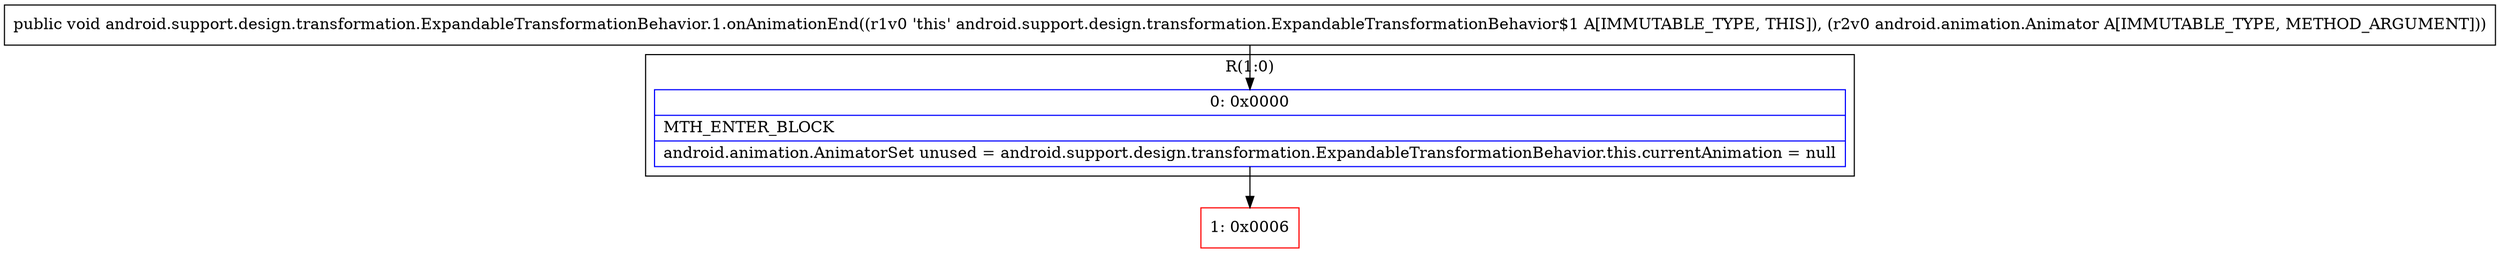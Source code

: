 digraph "CFG forandroid.support.design.transformation.ExpandableTransformationBehavior.1.onAnimationEnd(Landroid\/animation\/Animator;)V" {
subgraph cluster_Region_1230646345 {
label = "R(1:0)";
node [shape=record,color=blue];
Node_0 [shape=record,label="{0\:\ 0x0000|MTH_ENTER_BLOCK\l|android.animation.AnimatorSet unused = android.support.design.transformation.ExpandableTransformationBehavior.this.currentAnimation = null\l}"];
}
Node_1 [shape=record,color=red,label="{1\:\ 0x0006}"];
MethodNode[shape=record,label="{public void android.support.design.transformation.ExpandableTransformationBehavior.1.onAnimationEnd((r1v0 'this' android.support.design.transformation.ExpandableTransformationBehavior$1 A[IMMUTABLE_TYPE, THIS]), (r2v0 android.animation.Animator A[IMMUTABLE_TYPE, METHOD_ARGUMENT])) }"];
MethodNode -> Node_0;
Node_0 -> Node_1;
}

